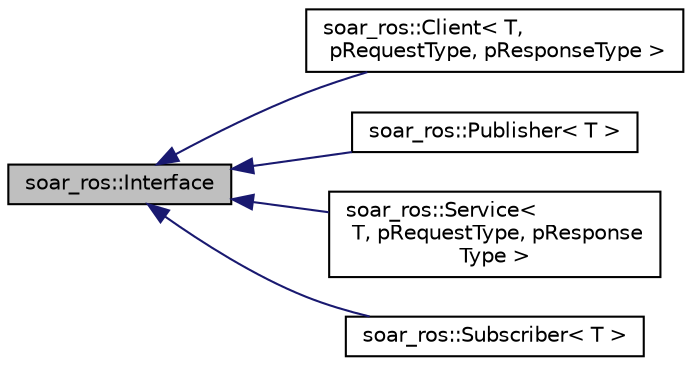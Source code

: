 digraph "soar_ros::Interface"
{
 // LATEX_PDF_SIZE
  edge [fontname="Helvetica",fontsize="10",labelfontname="Helvetica",labelfontsize="10"];
  node [fontname="Helvetica",fontsize="10",shape=record];
  rankdir="LR";
  Node1 [label="soar_ros::Interface",height=0.2,width=0.4,color="black", fillcolor="grey75", style="filled", fontcolor="black",tooltip=" "];
  Node1 -> Node2 [dir="back",color="midnightblue",fontsize="10",style="solid",fontname="Helvetica"];
  Node2 [label="soar_ros::Client\< T,\l pRequestType, pResponseType \>",height=0.2,width=0.4,color="black", fillcolor="white", style="filled",URL="$classsoar__ros_1_1Client.html",tooltip=" "];
  Node1 -> Node3 [dir="back",color="midnightblue",fontsize="10",style="solid",fontname="Helvetica"];
  Node3 [label="soar_ros::Publisher\< T \>",height=0.2,width=0.4,color="black", fillcolor="white", style="filled",URL="$classsoar__ros_1_1Publisher.html",tooltip=" "];
  Node1 -> Node4 [dir="back",color="midnightblue",fontsize="10",style="solid",fontname="Helvetica"];
  Node4 [label="soar_ros::Service\<\l T, pRequestType, pResponse\lType \>",height=0.2,width=0.4,color="black", fillcolor="white", style="filled",URL="$classsoar__ros_1_1Service.html",tooltip=" "];
  Node1 -> Node5 [dir="back",color="midnightblue",fontsize="10",style="solid",fontname="Helvetica"];
  Node5 [label="soar_ros::Subscriber\< T \>",height=0.2,width=0.4,color="black", fillcolor="white", style="filled",URL="$classsoar__ros_1_1Subscriber.html",tooltip=" "];
}
